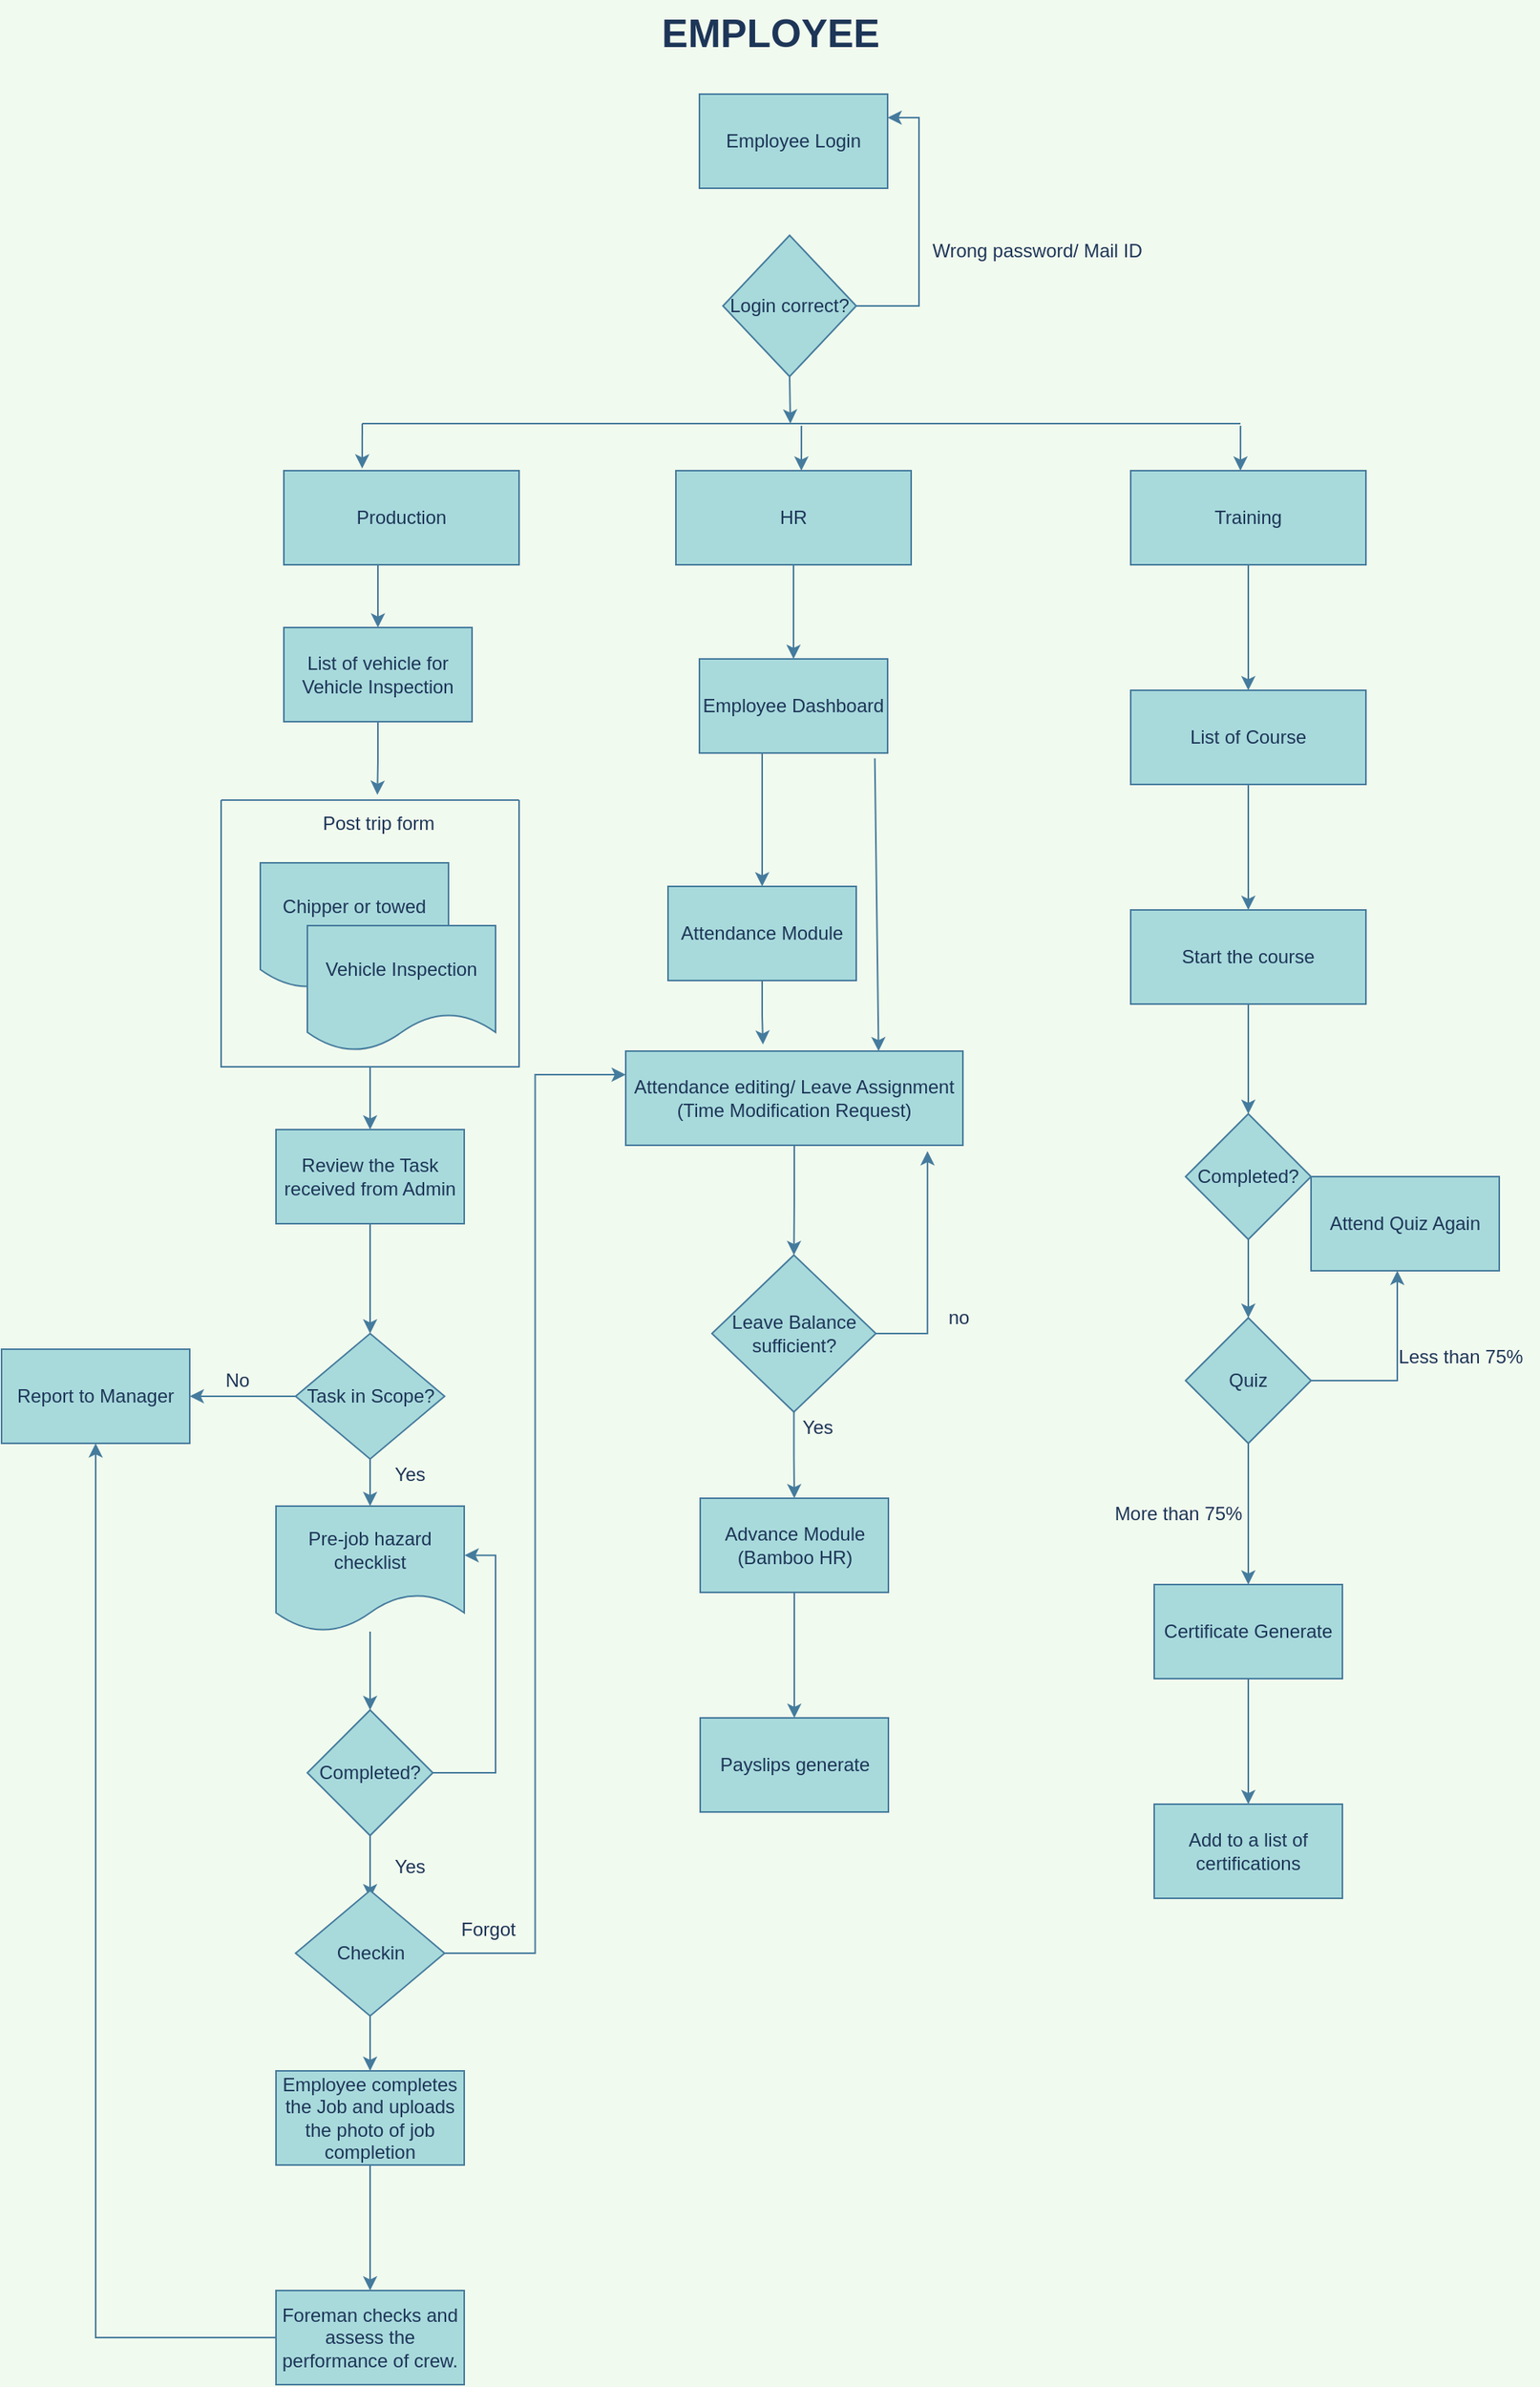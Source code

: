 <mxfile version="20.2.2" type="github">
  <diagram id="i-6YdYUwRHE0JvAj3Jvv" name="Page-1">
    <mxGraphModel dx="2333" dy="1799" grid="1" gridSize="10" guides="1" tooltips="1" connect="1" arrows="1" fold="1" page="1" pageScale="1" pageWidth="850" pageHeight="1100" background="#F1FAEE" math="0" shadow="0">
      <root>
        <mxCell id="0" />
        <mxCell id="1" parent="0" />
        <mxCell id="aT_Ff60bsqaVyr6vF-R_-80" value="" style="edgeStyle=orthogonalEdgeStyle;rounded=0;orthogonalLoop=1;jettySize=auto;html=1;labelBackgroundColor=#F1FAEE;strokeColor=#457B9D;fontColor=#1D3557;" edge="1" parent="1" source="aT_Ff60bsqaVyr6vF-R_-1" target="aT_Ff60bsqaVyr6vF-R_-79">
          <mxGeometry relative="1" as="geometry" />
        </mxCell>
        <mxCell id="aT_Ff60bsqaVyr6vF-R_-1" value="Training" style="rounded=0;whiteSpace=wrap;html=1;fillColor=#A8DADC;strokeColor=#457B9D;fontColor=#1D3557;" vertex="1" parent="1">
          <mxGeometry x="640" y="70" width="150" height="60" as="geometry" />
        </mxCell>
        <mxCell id="aT_Ff60bsqaVyr6vF-R_-62" value="" style="edgeStyle=orthogonalEdgeStyle;rounded=0;orthogonalLoop=1;jettySize=auto;html=1;labelBackgroundColor=#F1FAEE;strokeColor=#457B9D;fontColor=#1D3557;" edge="1" parent="1" source="aT_Ff60bsqaVyr6vF-R_-2" target="aT_Ff60bsqaVyr6vF-R_-61">
          <mxGeometry relative="1" as="geometry" />
        </mxCell>
        <mxCell id="aT_Ff60bsqaVyr6vF-R_-2" value="HR" style="rounded=0;whiteSpace=wrap;html=1;fillColor=#A8DADC;strokeColor=#457B9D;fontColor=#1D3557;" vertex="1" parent="1">
          <mxGeometry x="350" y="70" width="150" height="60" as="geometry" />
        </mxCell>
        <mxCell id="aT_Ff60bsqaVyr6vF-R_-16" style="edgeStyle=orthogonalEdgeStyle;rounded=0;orthogonalLoop=1;jettySize=auto;html=1;labelBackgroundColor=#F1FAEE;strokeColor=#457B9D;fontColor=#1D3557;" edge="1" parent="1" source="aT_Ff60bsqaVyr6vF-R_-3" target="aT_Ff60bsqaVyr6vF-R_-15">
          <mxGeometry relative="1" as="geometry">
            <Array as="points">
              <mxPoint x="160" y="140" />
              <mxPoint x="160" y="140" />
            </Array>
          </mxGeometry>
        </mxCell>
        <mxCell id="aT_Ff60bsqaVyr6vF-R_-3" value="Production" style="rounded=0;whiteSpace=wrap;html=1;fillColor=#A8DADC;strokeColor=#457B9D;fontColor=#1D3557;" vertex="1" parent="1">
          <mxGeometry x="100" y="70" width="150" height="60" as="geometry" />
        </mxCell>
        <mxCell id="aT_Ff60bsqaVyr6vF-R_-7" style="edgeStyle=orthogonalEdgeStyle;rounded=0;orthogonalLoop=1;jettySize=auto;html=1;entryX=1;entryY=0.25;entryDx=0;entryDy=0;labelBackgroundColor=#F1FAEE;strokeColor=#457B9D;fontColor=#1D3557;" edge="1" parent="1" source="aT_Ff60bsqaVyr6vF-R_-4" target="aT_Ff60bsqaVyr6vF-R_-5">
          <mxGeometry relative="1" as="geometry">
            <Array as="points">
              <mxPoint x="505" y="-35" />
              <mxPoint x="505" y="-155" />
            </Array>
          </mxGeometry>
        </mxCell>
        <mxCell id="aT_Ff60bsqaVyr6vF-R_-4" value="Login correct?" style="rhombus;whiteSpace=wrap;html=1;fillColor=#A8DADC;strokeColor=#457B9D;fontColor=#1D3557;" vertex="1" parent="1">
          <mxGeometry x="380" y="-80" width="85" height="90" as="geometry" />
        </mxCell>
        <mxCell id="aT_Ff60bsqaVyr6vF-R_-5" value="Employee Login" style="whiteSpace=wrap;html=1;fillColor=#A8DADC;strokeColor=#457B9D;fontColor=#1D3557;" vertex="1" parent="1">
          <mxGeometry x="365" y="-170" width="120" height="60" as="geometry" />
        </mxCell>
        <mxCell id="aT_Ff60bsqaVyr6vF-R_-8" value="Wrong password/ Mail ID" style="text;html=1;align=center;verticalAlign=middle;resizable=0;points=[];autosize=1;strokeColor=none;fillColor=none;fontColor=#1D3557;" vertex="1" parent="1">
          <mxGeometry x="500" y="-85" width="160" height="30" as="geometry" />
        </mxCell>
        <mxCell id="aT_Ff60bsqaVyr6vF-R_-9" value="" style="endArrow=classic;html=1;rounded=0;exitX=0.5;exitY=1;exitDx=0;exitDy=0;labelBackgroundColor=#F1FAEE;strokeColor=#457B9D;fontColor=#1D3557;" edge="1" parent="1" source="aT_Ff60bsqaVyr6vF-R_-4">
          <mxGeometry width="50" height="50" relative="1" as="geometry">
            <mxPoint x="400" y="80" as="sourcePoint" />
            <mxPoint x="423" y="40" as="targetPoint" />
          </mxGeometry>
        </mxCell>
        <mxCell id="aT_Ff60bsqaVyr6vF-R_-10" value="" style="endArrow=none;html=1;rounded=0;labelBackgroundColor=#F1FAEE;strokeColor=#457B9D;fontColor=#1D3557;" edge="1" parent="1">
          <mxGeometry width="50" height="50" relative="1" as="geometry">
            <mxPoint x="150" y="40" as="sourcePoint" />
            <mxPoint x="710" y="40" as="targetPoint" />
          </mxGeometry>
        </mxCell>
        <mxCell id="aT_Ff60bsqaVyr6vF-R_-11" value="" style="endArrow=classic;html=1;rounded=0;entryX=0.333;entryY=-0.023;entryDx=0;entryDy=0;entryPerimeter=0;labelBackgroundColor=#F1FAEE;strokeColor=#457B9D;fontColor=#1D3557;" edge="1" parent="1" target="aT_Ff60bsqaVyr6vF-R_-3">
          <mxGeometry width="50" height="50" relative="1" as="geometry">
            <mxPoint x="150" y="40" as="sourcePoint" />
            <mxPoint x="450" y="30" as="targetPoint" />
          </mxGeometry>
        </mxCell>
        <mxCell id="aT_Ff60bsqaVyr6vF-R_-12" value="" style="endArrow=classic;html=1;rounded=0;entryX=0.333;entryY=-0.023;entryDx=0;entryDy=0;entryPerimeter=0;labelBackgroundColor=#F1FAEE;strokeColor=#457B9D;fontColor=#1D3557;" edge="1" parent="1">
          <mxGeometry width="50" height="50" relative="1" as="geometry">
            <mxPoint x="430.05" y="41.38" as="sourcePoint" />
            <mxPoint x="430.0" y="70.0" as="targetPoint" />
          </mxGeometry>
        </mxCell>
        <mxCell id="aT_Ff60bsqaVyr6vF-R_-13" value="" style="endArrow=classic;html=1;rounded=0;entryX=0.333;entryY=-0.023;entryDx=0;entryDy=0;entryPerimeter=0;labelBackgroundColor=#F1FAEE;strokeColor=#457B9D;fontColor=#1D3557;" edge="1" parent="1">
          <mxGeometry width="50" height="50" relative="1" as="geometry">
            <mxPoint x="710.05" y="41.38" as="sourcePoint" />
            <mxPoint x="710" y="70.0" as="targetPoint" />
          </mxGeometry>
        </mxCell>
        <mxCell id="aT_Ff60bsqaVyr6vF-R_-21" style="edgeStyle=orthogonalEdgeStyle;rounded=0;orthogonalLoop=1;jettySize=auto;html=1;exitX=0.5;exitY=1;exitDx=0;exitDy=0;entryX=0.496;entryY=-0.113;entryDx=0;entryDy=0;entryPerimeter=0;labelBackgroundColor=#F1FAEE;strokeColor=#457B9D;fontColor=#1D3557;" edge="1" parent="1" source="aT_Ff60bsqaVyr6vF-R_-15" target="aT_Ff60bsqaVyr6vF-R_-20">
          <mxGeometry relative="1" as="geometry" />
        </mxCell>
        <mxCell id="aT_Ff60bsqaVyr6vF-R_-15" value="List of vehicle for Vehicle Inspection" style="rounded=0;whiteSpace=wrap;html=1;fillColor=#A8DADC;strokeColor=#457B9D;fontColor=#1D3557;" vertex="1" parent="1">
          <mxGeometry x="100" y="170" width="120" height="60" as="geometry" />
        </mxCell>
        <mxCell id="aT_Ff60bsqaVyr6vF-R_-26" style="edgeStyle=orthogonalEdgeStyle;rounded=0;orthogonalLoop=1;jettySize=auto;html=1;exitX=0.5;exitY=1;exitDx=0;exitDy=0;entryX=0.5;entryY=0;entryDx=0;entryDy=0;labelBackgroundColor=#F1FAEE;strokeColor=#457B9D;fontColor=#1D3557;" edge="1" parent="1" source="aT_Ff60bsqaVyr6vF-R_-19" target="aT_Ff60bsqaVyr6vF-R_-25">
          <mxGeometry relative="1" as="geometry" />
        </mxCell>
        <mxCell id="aT_Ff60bsqaVyr6vF-R_-19" value="" style="swimlane;startSize=0;fillColor=#A8DADC;strokeColor=#457B9D;fontColor=#1D3557;" vertex="1" parent="1">
          <mxGeometry x="60" y="280" width="190" height="170" as="geometry" />
        </mxCell>
        <mxCell id="aT_Ff60bsqaVyr6vF-R_-17" value="Chipper or towed" style="shape=document;whiteSpace=wrap;html=1;boundedLbl=1;fillColor=#A8DADC;strokeColor=#457B9D;fontColor=#1D3557;" vertex="1" parent="aT_Ff60bsqaVyr6vF-R_-19">
          <mxGeometry x="25" y="40" width="120" height="80" as="geometry" />
        </mxCell>
        <mxCell id="aT_Ff60bsqaVyr6vF-R_-18" value="Vehicle Inspection" style="shape=document;whiteSpace=wrap;html=1;boundedLbl=1;fillColor=#A8DADC;strokeColor=#457B9D;fontColor=#1D3557;" vertex="1" parent="aT_Ff60bsqaVyr6vF-R_-19">
          <mxGeometry x="55" y="80" width="120" height="80" as="geometry" />
        </mxCell>
        <mxCell id="aT_Ff60bsqaVyr6vF-R_-20" value="Post trip form" style="text;html=1;align=center;verticalAlign=middle;resizable=0;points=[];autosize=1;strokeColor=none;fillColor=none;fontColor=#1D3557;" vertex="1" parent="aT_Ff60bsqaVyr6vF-R_-19">
          <mxGeometry x="55" width="90" height="30" as="geometry" />
        </mxCell>
        <mxCell id="aT_Ff60bsqaVyr6vF-R_-28" value="" style="edgeStyle=orthogonalEdgeStyle;rounded=0;orthogonalLoop=1;jettySize=auto;html=1;labelBackgroundColor=#F1FAEE;strokeColor=#457B9D;fontColor=#1D3557;" edge="1" parent="1" source="aT_Ff60bsqaVyr6vF-R_-25" target="aT_Ff60bsqaVyr6vF-R_-27">
          <mxGeometry relative="1" as="geometry" />
        </mxCell>
        <mxCell id="aT_Ff60bsqaVyr6vF-R_-25" value="Review the Task received from Admin" style="rounded=0;whiteSpace=wrap;html=1;fillColor=#A8DADC;strokeColor=#457B9D;fontColor=#1D3557;" vertex="1" parent="1">
          <mxGeometry x="95" y="490" width="120" height="60" as="geometry" />
        </mxCell>
        <mxCell id="aT_Ff60bsqaVyr6vF-R_-30" value="" style="edgeStyle=orthogonalEdgeStyle;rounded=0;orthogonalLoop=1;jettySize=auto;html=1;labelBackgroundColor=#F1FAEE;strokeColor=#457B9D;fontColor=#1D3557;" edge="1" parent="1" source="aT_Ff60bsqaVyr6vF-R_-27" target="aT_Ff60bsqaVyr6vF-R_-29">
          <mxGeometry relative="1" as="geometry" />
        </mxCell>
        <mxCell id="aT_Ff60bsqaVyr6vF-R_-33" value="" style="edgeStyle=orthogonalEdgeStyle;rounded=0;orthogonalLoop=1;jettySize=auto;html=1;labelBackgroundColor=#F1FAEE;strokeColor=#457B9D;fontColor=#1D3557;" edge="1" parent="1" source="aT_Ff60bsqaVyr6vF-R_-27">
          <mxGeometry relative="1" as="geometry">
            <mxPoint x="155" y="730" as="targetPoint" />
          </mxGeometry>
        </mxCell>
        <mxCell id="aT_Ff60bsqaVyr6vF-R_-27" value="Task in Scope?" style="rhombus;whiteSpace=wrap;html=1;rounded=0;fillColor=#A8DADC;strokeColor=#457B9D;fontColor=#1D3557;" vertex="1" parent="1">
          <mxGeometry x="107.5" y="620" width="95" height="80" as="geometry" />
        </mxCell>
        <mxCell id="aT_Ff60bsqaVyr6vF-R_-29" value="Report to Manager" style="whiteSpace=wrap;html=1;rounded=0;fillColor=#A8DADC;strokeColor=#457B9D;fontColor=#1D3557;" vertex="1" parent="1">
          <mxGeometry x="-80" y="630" width="120" height="60" as="geometry" />
        </mxCell>
        <mxCell id="aT_Ff60bsqaVyr6vF-R_-31" value="No" style="text;html=1;align=center;verticalAlign=middle;resizable=0;points=[];autosize=1;strokeColor=none;fillColor=none;fontColor=#1D3557;" vertex="1" parent="1">
          <mxGeometry x="50" y="635" width="40" height="30" as="geometry" />
        </mxCell>
        <mxCell id="aT_Ff60bsqaVyr6vF-R_-34" value="Yes" style="text;html=1;align=center;verticalAlign=middle;resizable=0;points=[];autosize=1;strokeColor=none;fillColor=none;fontColor=#1D3557;" vertex="1" parent="1">
          <mxGeometry x="160" y="695" width="40" height="30" as="geometry" />
        </mxCell>
        <mxCell id="aT_Ff60bsqaVyr6vF-R_-38" value="" style="edgeStyle=orthogonalEdgeStyle;rounded=0;orthogonalLoop=1;jettySize=auto;html=1;labelBackgroundColor=#F1FAEE;strokeColor=#457B9D;fontColor=#1D3557;" edge="1" parent="1" source="aT_Ff60bsqaVyr6vF-R_-35" target="aT_Ff60bsqaVyr6vF-R_-37">
          <mxGeometry relative="1" as="geometry" />
        </mxCell>
        <mxCell id="aT_Ff60bsqaVyr6vF-R_-35" value="Pre-job hazard checklist" style="shape=document;whiteSpace=wrap;html=1;boundedLbl=1;fillColor=#A8DADC;strokeColor=#457B9D;fontColor=#1D3557;" vertex="1" parent="1">
          <mxGeometry x="95" y="730" width="120" height="80" as="geometry" />
        </mxCell>
        <mxCell id="aT_Ff60bsqaVyr6vF-R_-39" style="edgeStyle=orthogonalEdgeStyle;rounded=0;orthogonalLoop=1;jettySize=auto;html=1;entryX=1.002;entryY=0.392;entryDx=0;entryDy=0;entryPerimeter=0;labelBackgroundColor=#F1FAEE;strokeColor=#457B9D;fontColor=#1D3557;" edge="1" parent="1" source="aT_Ff60bsqaVyr6vF-R_-37" target="aT_Ff60bsqaVyr6vF-R_-35">
          <mxGeometry relative="1" as="geometry">
            <Array as="points">
              <mxPoint x="235" y="900" />
              <mxPoint x="235" y="761" />
            </Array>
          </mxGeometry>
        </mxCell>
        <mxCell id="aT_Ff60bsqaVyr6vF-R_-41" value="" style="edgeStyle=orthogonalEdgeStyle;rounded=0;orthogonalLoop=1;jettySize=auto;html=1;labelBackgroundColor=#F1FAEE;strokeColor=#457B9D;fontColor=#1D3557;" edge="1" parent="1" source="aT_Ff60bsqaVyr6vF-R_-37">
          <mxGeometry relative="1" as="geometry">
            <mxPoint x="155" y="980" as="targetPoint" />
          </mxGeometry>
        </mxCell>
        <mxCell id="aT_Ff60bsqaVyr6vF-R_-37" value="Completed?" style="rhombus;whiteSpace=wrap;html=1;fillColor=#A8DADC;strokeColor=#457B9D;fontColor=#1D3557;" vertex="1" parent="1">
          <mxGeometry x="115" y="860" width="80" height="80" as="geometry" />
        </mxCell>
        <mxCell id="aT_Ff60bsqaVyr6vF-R_-42" value="Yes" style="text;html=1;align=center;verticalAlign=middle;resizable=0;points=[];autosize=1;strokeColor=none;fillColor=none;fontColor=#1D3557;" vertex="1" parent="1">
          <mxGeometry x="160" y="945" width="40" height="30" as="geometry" />
        </mxCell>
        <mxCell id="aT_Ff60bsqaVyr6vF-R_-46" value="" style="edgeStyle=orthogonalEdgeStyle;rounded=0;orthogonalLoop=1;jettySize=auto;html=1;labelBackgroundColor=#F1FAEE;strokeColor=#457B9D;fontColor=#1D3557;" edge="1" parent="1" source="aT_Ff60bsqaVyr6vF-R_-43" target="aT_Ff60bsqaVyr6vF-R_-45">
          <mxGeometry relative="1" as="geometry" />
        </mxCell>
        <mxCell id="aT_Ff60bsqaVyr6vF-R_-43" value="Employee completes the Job and uploads the photo of job completion" style="whiteSpace=wrap;html=1;fillColor=#A8DADC;strokeColor=#457B9D;fontColor=#1D3557;" vertex="1" parent="1">
          <mxGeometry x="95" y="1090" width="120" height="60" as="geometry" />
        </mxCell>
        <mxCell id="aT_Ff60bsqaVyr6vF-R_-49" style="edgeStyle=orthogonalEdgeStyle;rounded=0;orthogonalLoop=1;jettySize=auto;html=1;entryX=0.5;entryY=1;entryDx=0;entryDy=0;labelBackgroundColor=#F1FAEE;strokeColor=#457B9D;fontColor=#1D3557;" edge="1" parent="1" source="aT_Ff60bsqaVyr6vF-R_-45" target="aT_Ff60bsqaVyr6vF-R_-29">
          <mxGeometry relative="1" as="geometry" />
        </mxCell>
        <mxCell id="aT_Ff60bsqaVyr6vF-R_-45" value="Foreman checks and assess the performance of crew." style="whiteSpace=wrap;html=1;fillColor=#A8DADC;strokeColor=#457B9D;fontColor=#1D3557;" vertex="1" parent="1">
          <mxGeometry x="95" y="1230" width="120" height="60" as="geometry" />
        </mxCell>
        <mxCell id="aT_Ff60bsqaVyr6vF-R_-51" style="edgeStyle=orthogonalEdgeStyle;rounded=0;orthogonalLoop=1;jettySize=auto;html=1;exitX=0.5;exitY=1;exitDx=0;exitDy=0;entryX=0.5;entryY=0;entryDx=0;entryDy=0;labelBackgroundColor=#F1FAEE;strokeColor=#457B9D;fontColor=#1D3557;" edge="1" parent="1" source="aT_Ff60bsqaVyr6vF-R_-50" target="aT_Ff60bsqaVyr6vF-R_-43">
          <mxGeometry relative="1" as="geometry" />
        </mxCell>
        <mxCell id="aT_Ff60bsqaVyr6vF-R_-76" style="edgeStyle=orthogonalEdgeStyle;rounded=0;orthogonalLoop=1;jettySize=auto;html=1;entryX=0;entryY=0.25;entryDx=0;entryDy=0;labelBackgroundColor=#F1FAEE;strokeColor=#457B9D;fontColor=#1D3557;" edge="1" parent="1" source="aT_Ff60bsqaVyr6vF-R_-50" target="aT_Ff60bsqaVyr6vF-R_-65">
          <mxGeometry relative="1" as="geometry" />
        </mxCell>
        <mxCell id="aT_Ff60bsqaVyr6vF-R_-50" value="Checkin" style="rhombus;whiteSpace=wrap;html=1;fillColor=#A8DADC;strokeColor=#457B9D;fontColor=#1D3557;" vertex="1" parent="1">
          <mxGeometry x="107.5" y="975" width="95" height="80" as="geometry" />
        </mxCell>
        <mxCell id="aT_Ff60bsqaVyr6vF-R_-64" value="" style="edgeStyle=orthogonalEdgeStyle;rounded=0;orthogonalLoop=1;jettySize=auto;html=1;labelBackgroundColor=#F1FAEE;strokeColor=#457B9D;fontColor=#1D3557;" edge="1" parent="1" source="aT_Ff60bsqaVyr6vF-R_-61" target="aT_Ff60bsqaVyr6vF-R_-63">
          <mxGeometry relative="1" as="geometry">
            <Array as="points">
              <mxPoint x="405" y="280" />
              <mxPoint x="405" y="280" />
            </Array>
          </mxGeometry>
        </mxCell>
        <mxCell id="aT_Ff60bsqaVyr6vF-R_-61" value="Employee Dashboard" style="whiteSpace=wrap;html=1;rounded=0;fillColor=#A8DADC;strokeColor=#457B9D;fontColor=#1D3557;" vertex="1" parent="1">
          <mxGeometry x="365" y="190" width="120" height="60" as="geometry" />
        </mxCell>
        <mxCell id="aT_Ff60bsqaVyr6vF-R_-66" value="" style="edgeStyle=orthogonalEdgeStyle;rounded=0;orthogonalLoop=1;jettySize=auto;html=1;entryX=0.407;entryY=-0.07;entryDx=0;entryDy=0;entryPerimeter=0;labelBackgroundColor=#F1FAEE;strokeColor=#457B9D;fontColor=#1D3557;" edge="1" parent="1" source="aT_Ff60bsqaVyr6vF-R_-63" target="aT_Ff60bsqaVyr6vF-R_-65">
          <mxGeometry relative="1" as="geometry">
            <mxPoint x="410" y="430" as="targetPoint" />
            <Array as="points" />
          </mxGeometry>
        </mxCell>
        <mxCell id="aT_Ff60bsqaVyr6vF-R_-63" value="Attendance Module" style="whiteSpace=wrap;html=1;rounded=0;fillColor=#A8DADC;strokeColor=#457B9D;fontColor=#1D3557;" vertex="1" parent="1">
          <mxGeometry x="345" y="335" width="120" height="60" as="geometry" />
        </mxCell>
        <mxCell id="aT_Ff60bsqaVyr6vF-R_-68" value="" style="edgeStyle=orthogonalEdgeStyle;rounded=0;orthogonalLoop=1;jettySize=auto;html=1;labelBackgroundColor=#F1FAEE;strokeColor=#457B9D;fontColor=#1D3557;" edge="1" parent="1" source="aT_Ff60bsqaVyr6vF-R_-65" target="aT_Ff60bsqaVyr6vF-R_-67">
          <mxGeometry relative="1" as="geometry" />
        </mxCell>
        <mxCell id="aT_Ff60bsqaVyr6vF-R_-65" value="Attendance editing/ Leave Assignment (Time Modification Request)" style="whiteSpace=wrap;html=1;rounded=0;fillColor=#A8DADC;strokeColor=#457B9D;fontColor=#1D3557;" vertex="1" parent="1">
          <mxGeometry x="318" y="440" width="215" height="60" as="geometry" />
        </mxCell>
        <mxCell id="aT_Ff60bsqaVyr6vF-R_-70" value="" style="edgeStyle=orthogonalEdgeStyle;rounded=0;orthogonalLoop=1;jettySize=auto;html=1;labelBackgroundColor=#F1FAEE;strokeColor=#457B9D;fontColor=#1D3557;" edge="1" parent="1" source="aT_Ff60bsqaVyr6vF-R_-67" target="aT_Ff60bsqaVyr6vF-R_-69">
          <mxGeometry relative="1" as="geometry" />
        </mxCell>
        <mxCell id="aT_Ff60bsqaVyr6vF-R_-73" style="edgeStyle=orthogonalEdgeStyle;rounded=0;orthogonalLoop=1;jettySize=auto;html=1;entryX=0.895;entryY=1.063;entryDx=0;entryDy=0;entryPerimeter=0;labelBackgroundColor=#F1FAEE;strokeColor=#457B9D;fontColor=#1D3557;" edge="1" parent="1" source="aT_Ff60bsqaVyr6vF-R_-67" target="aT_Ff60bsqaVyr6vF-R_-65">
          <mxGeometry relative="1" as="geometry">
            <mxPoint x="510" y="510" as="targetPoint" />
            <Array as="points">
              <mxPoint x="510" y="620" />
            </Array>
          </mxGeometry>
        </mxCell>
        <mxCell id="aT_Ff60bsqaVyr6vF-R_-67" value="Leave Balance sufficient?" style="rhombus;whiteSpace=wrap;html=1;rounded=0;fillColor=#A8DADC;strokeColor=#457B9D;fontColor=#1D3557;" vertex="1" parent="1">
          <mxGeometry x="373" y="570" width="104.5" height="100" as="geometry" />
        </mxCell>
        <mxCell id="aT_Ff60bsqaVyr6vF-R_-72" value="" style="edgeStyle=orthogonalEdgeStyle;rounded=0;orthogonalLoop=1;jettySize=auto;html=1;labelBackgroundColor=#F1FAEE;strokeColor=#457B9D;fontColor=#1D3557;" edge="1" parent="1" source="aT_Ff60bsqaVyr6vF-R_-69" target="aT_Ff60bsqaVyr6vF-R_-71">
          <mxGeometry relative="1" as="geometry" />
        </mxCell>
        <mxCell id="aT_Ff60bsqaVyr6vF-R_-69" value="Advance Module (Bamboo HR)" style="whiteSpace=wrap;html=1;rounded=0;fillColor=#A8DADC;strokeColor=#457B9D;fontColor=#1D3557;" vertex="1" parent="1">
          <mxGeometry x="365.5" y="725" width="120" height="60" as="geometry" />
        </mxCell>
        <mxCell id="aT_Ff60bsqaVyr6vF-R_-71" value="Payslips generate" style="whiteSpace=wrap;html=1;rounded=0;fillColor=#A8DADC;strokeColor=#457B9D;fontColor=#1D3557;" vertex="1" parent="1">
          <mxGeometry x="365.5" y="865" width="120" height="60" as="geometry" />
        </mxCell>
        <mxCell id="aT_Ff60bsqaVyr6vF-R_-74" value="no" style="text;html=1;align=center;verticalAlign=middle;resizable=0;points=[];autosize=1;strokeColor=none;fillColor=none;fontColor=#1D3557;" vertex="1" parent="1">
          <mxGeometry x="510" y="595" width="40" height="30" as="geometry" />
        </mxCell>
        <mxCell id="aT_Ff60bsqaVyr6vF-R_-75" value="Yes" style="text;html=1;align=center;verticalAlign=middle;resizable=0;points=[];autosize=1;strokeColor=none;fillColor=none;fontColor=#1D3557;" vertex="1" parent="1">
          <mxGeometry x="420" y="665" width="40" height="30" as="geometry" />
        </mxCell>
        <mxCell id="aT_Ff60bsqaVyr6vF-R_-77" value="Forgot" style="text;html=1;align=center;verticalAlign=middle;resizable=0;points=[];autosize=1;strokeColor=none;fillColor=none;fontColor=#1D3557;" vertex="1" parent="1">
          <mxGeometry x="200" y="985" width="60" height="30" as="geometry" />
        </mxCell>
        <mxCell id="aT_Ff60bsqaVyr6vF-R_-78" value="" style="endArrow=classic;html=1;rounded=0;entryX=0.75;entryY=0;entryDx=0;entryDy=0;exitX=0.932;exitY=1.057;exitDx=0;exitDy=0;exitPerimeter=0;labelBackgroundColor=#F1FAEE;strokeColor=#457B9D;fontColor=#1D3557;" edge="1" parent="1" source="aT_Ff60bsqaVyr6vF-R_-61" target="aT_Ff60bsqaVyr6vF-R_-65">
          <mxGeometry width="50" height="50" relative="1" as="geometry">
            <mxPoint x="390" y="430" as="sourcePoint" />
            <mxPoint x="440" y="380" as="targetPoint" />
          </mxGeometry>
        </mxCell>
        <mxCell id="aT_Ff60bsqaVyr6vF-R_-82" value="" style="edgeStyle=orthogonalEdgeStyle;rounded=0;orthogonalLoop=1;jettySize=auto;html=1;labelBackgroundColor=#F1FAEE;strokeColor=#457B9D;fontColor=#1D3557;" edge="1" parent="1" source="aT_Ff60bsqaVyr6vF-R_-79" target="aT_Ff60bsqaVyr6vF-R_-81">
          <mxGeometry relative="1" as="geometry" />
        </mxCell>
        <mxCell id="aT_Ff60bsqaVyr6vF-R_-79" value="List of Course" style="rounded=0;whiteSpace=wrap;html=1;fillColor=#A8DADC;strokeColor=#457B9D;fontColor=#1D3557;" vertex="1" parent="1">
          <mxGeometry x="640" y="210" width="150" height="60" as="geometry" />
        </mxCell>
        <mxCell id="aT_Ff60bsqaVyr6vF-R_-84" value="" style="edgeStyle=orthogonalEdgeStyle;rounded=0;orthogonalLoop=1;jettySize=auto;html=1;labelBackgroundColor=#F1FAEE;strokeColor=#457B9D;fontColor=#1D3557;" edge="1" parent="1" source="aT_Ff60bsqaVyr6vF-R_-81" target="aT_Ff60bsqaVyr6vF-R_-83">
          <mxGeometry relative="1" as="geometry" />
        </mxCell>
        <mxCell id="aT_Ff60bsqaVyr6vF-R_-81" value="Start the course" style="rounded=0;whiteSpace=wrap;html=1;fillColor=#A8DADC;strokeColor=#457B9D;fontColor=#1D3557;" vertex="1" parent="1">
          <mxGeometry x="640" y="350" width="150" height="60" as="geometry" />
        </mxCell>
        <mxCell id="aT_Ff60bsqaVyr6vF-R_-86" value="" style="edgeStyle=orthogonalEdgeStyle;rounded=0;orthogonalLoop=1;jettySize=auto;html=1;labelBackgroundColor=#F1FAEE;strokeColor=#457B9D;fontColor=#1D3557;" edge="1" parent="1" source="aT_Ff60bsqaVyr6vF-R_-83" target="aT_Ff60bsqaVyr6vF-R_-85">
          <mxGeometry relative="1" as="geometry" />
        </mxCell>
        <mxCell id="aT_Ff60bsqaVyr6vF-R_-83" value="Completed?" style="rhombus;whiteSpace=wrap;html=1;rounded=0;fillColor=#A8DADC;strokeColor=#457B9D;fontColor=#1D3557;" vertex="1" parent="1">
          <mxGeometry x="675" y="480" width="80" height="80" as="geometry" />
        </mxCell>
        <mxCell id="aT_Ff60bsqaVyr6vF-R_-88" value="" style="edgeStyle=orthogonalEdgeStyle;rounded=0;orthogonalLoop=1;jettySize=auto;html=1;labelBackgroundColor=#F1FAEE;strokeColor=#457B9D;fontColor=#1D3557;" edge="1" parent="1" source="aT_Ff60bsqaVyr6vF-R_-85" target="aT_Ff60bsqaVyr6vF-R_-87">
          <mxGeometry relative="1" as="geometry" />
        </mxCell>
        <mxCell id="aT_Ff60bsqaVyr6vF-R_-90" style="edgeStyle=orthogonalEdgeStyle;rounded=0;orthogonalLoop=1;jettySize=auto;html=1;labelBackgroundColor=#F1FAEE;strokeColor=#457B9D;fontColor=#1D3557;" edge="1" parent="1" source="aT_Ff60bsqaVyr6vF-R_-85" target="aT_Ff60bsqaVyr6vF-R_-91">
          <mxGeometry relative="1" as="geometry">
            <mxPoint x="780" y="580" as="targetPoint" />
            <Array as="points">
              <mxPoint x="810" y="650" />
            </Array>
          </mxGeometry>
        </mxCell>
        <mxCell id="aT_Ff60bsqaVyr6vF-R_-85" value="Quiz" style="rhombus;whiteSpace=wrap;html=1;rounded=0;fillColor=#A8DADC;strokeColor=#457B9D;fontColor=#1D3557;" vertex="1" parent="1">
          <mxGeometry x="675" y="610" width="80" height="80" as="geometry" />
        </mxCell>
        <mxCell id="aT_Ff60bsqaVyr6vF-R_-93" value="" style="edgeStyle=orthogonalEdgeStyle;rounded=0;orthogonalLoop=1;jettySize=auto;html=1;labelBackgroundColor=#F1FAEE;strokeColor=#457B9D;fontColor=#1D3557;" edge="1" parent="1" source="aT_Ff60bsqaVyr6vF-R_-87" target="aT_Ff60bsqaVyr6vF-R_-92">
          <mxGeometry relative="1" as="geometry" />
        </mxCell>
        <mxCell id="aT_Ff60bsqaVyr6vF-R_-87" value="Certificate Generate" style="whiteSpace=wrap;html=1;rounded=0;fillColor=#A8DADC;strokeColor=#457B9D;fontColor=#1D3557;" vertex="1" parent="1">
          <mxGeometry x="655" y="780" width="120" height="60" as="geometry" />
        </mxCell>
        <mxCell id="aT_Ff60bsqaVyr6vF-R_-89" value="More than 75%" style="text;html=1;align=center;verticalAlign=middle;resizable=0;points=[];autosize=1;strokeColor=none;fillColor=none;fontColor=#1D3557;" vertex="1" parent="1">
          <mxGeometry x="620" y="720" width="100" height="30" as="geometry" />
        </mxCell>
        <mxCell id="aT_Ff60bsqaVyr6vF-R_-91" value="Attend Quiz Again" style="rounded=0;whiteSpace=wrap;html=1;fillColor=#A8DADC;strokeColor=#457B9D;fontColor=#1D3557;" vertex="1" parent="1">
          <mxGeometry x="755" y="520" width="120" height="60" as="geometry" />
        </mxCell>
        <mxCell id="aT_Ff60bsqaVyr6vF-R_-92" value="Add to a list of certifications" style="whiteSpace=wrap;html=1;rounded=0;fillColor=#A8DADC;strokeColor=#457B9D;fontColor=#1D3557;" vertex="1" parent="1">
          <mxGeometry x="655" y="920" width="120" height="60" as="geometry" />
        </mxCell>
        <mxCell id="aT_Ff60bsqaVyr6vF-R_-94" value="Less than 75%" style="text;html=1;align=center;verticalAlign=middle;resizable=0;points=[];autosize=1;strokeColor=none;fillColor=none;fontColor=#1D3557;" vertex="1" parent="1">
          <mxGeometry x="800" y="620" width="100" height="30" as="geometry" />
        </mxCell>
        <mxCell id="aT_Ff60bsqaVyr6vF-R_-96" value="&lt;font style=&quot;font-size: 25px;&quot;&gt;&lt;b&gt;EMPLOYEE&lt;/b&gt;&lt;/font&gt;" style="text;html=1;align=center;verticalAlign=middle;resizable=0;points=[];autosize=1;strokeColor=none;fillColor=none;fontSize=13;fontColor=#1D3557;" vertex="1" parent="1">
          <mxGeometry x="330" y="-230" width="160" height="40" as="geometry" />
        </mxCell>
      </root>
    </mxGraphModel>
  </diagram>
</mxfile>
